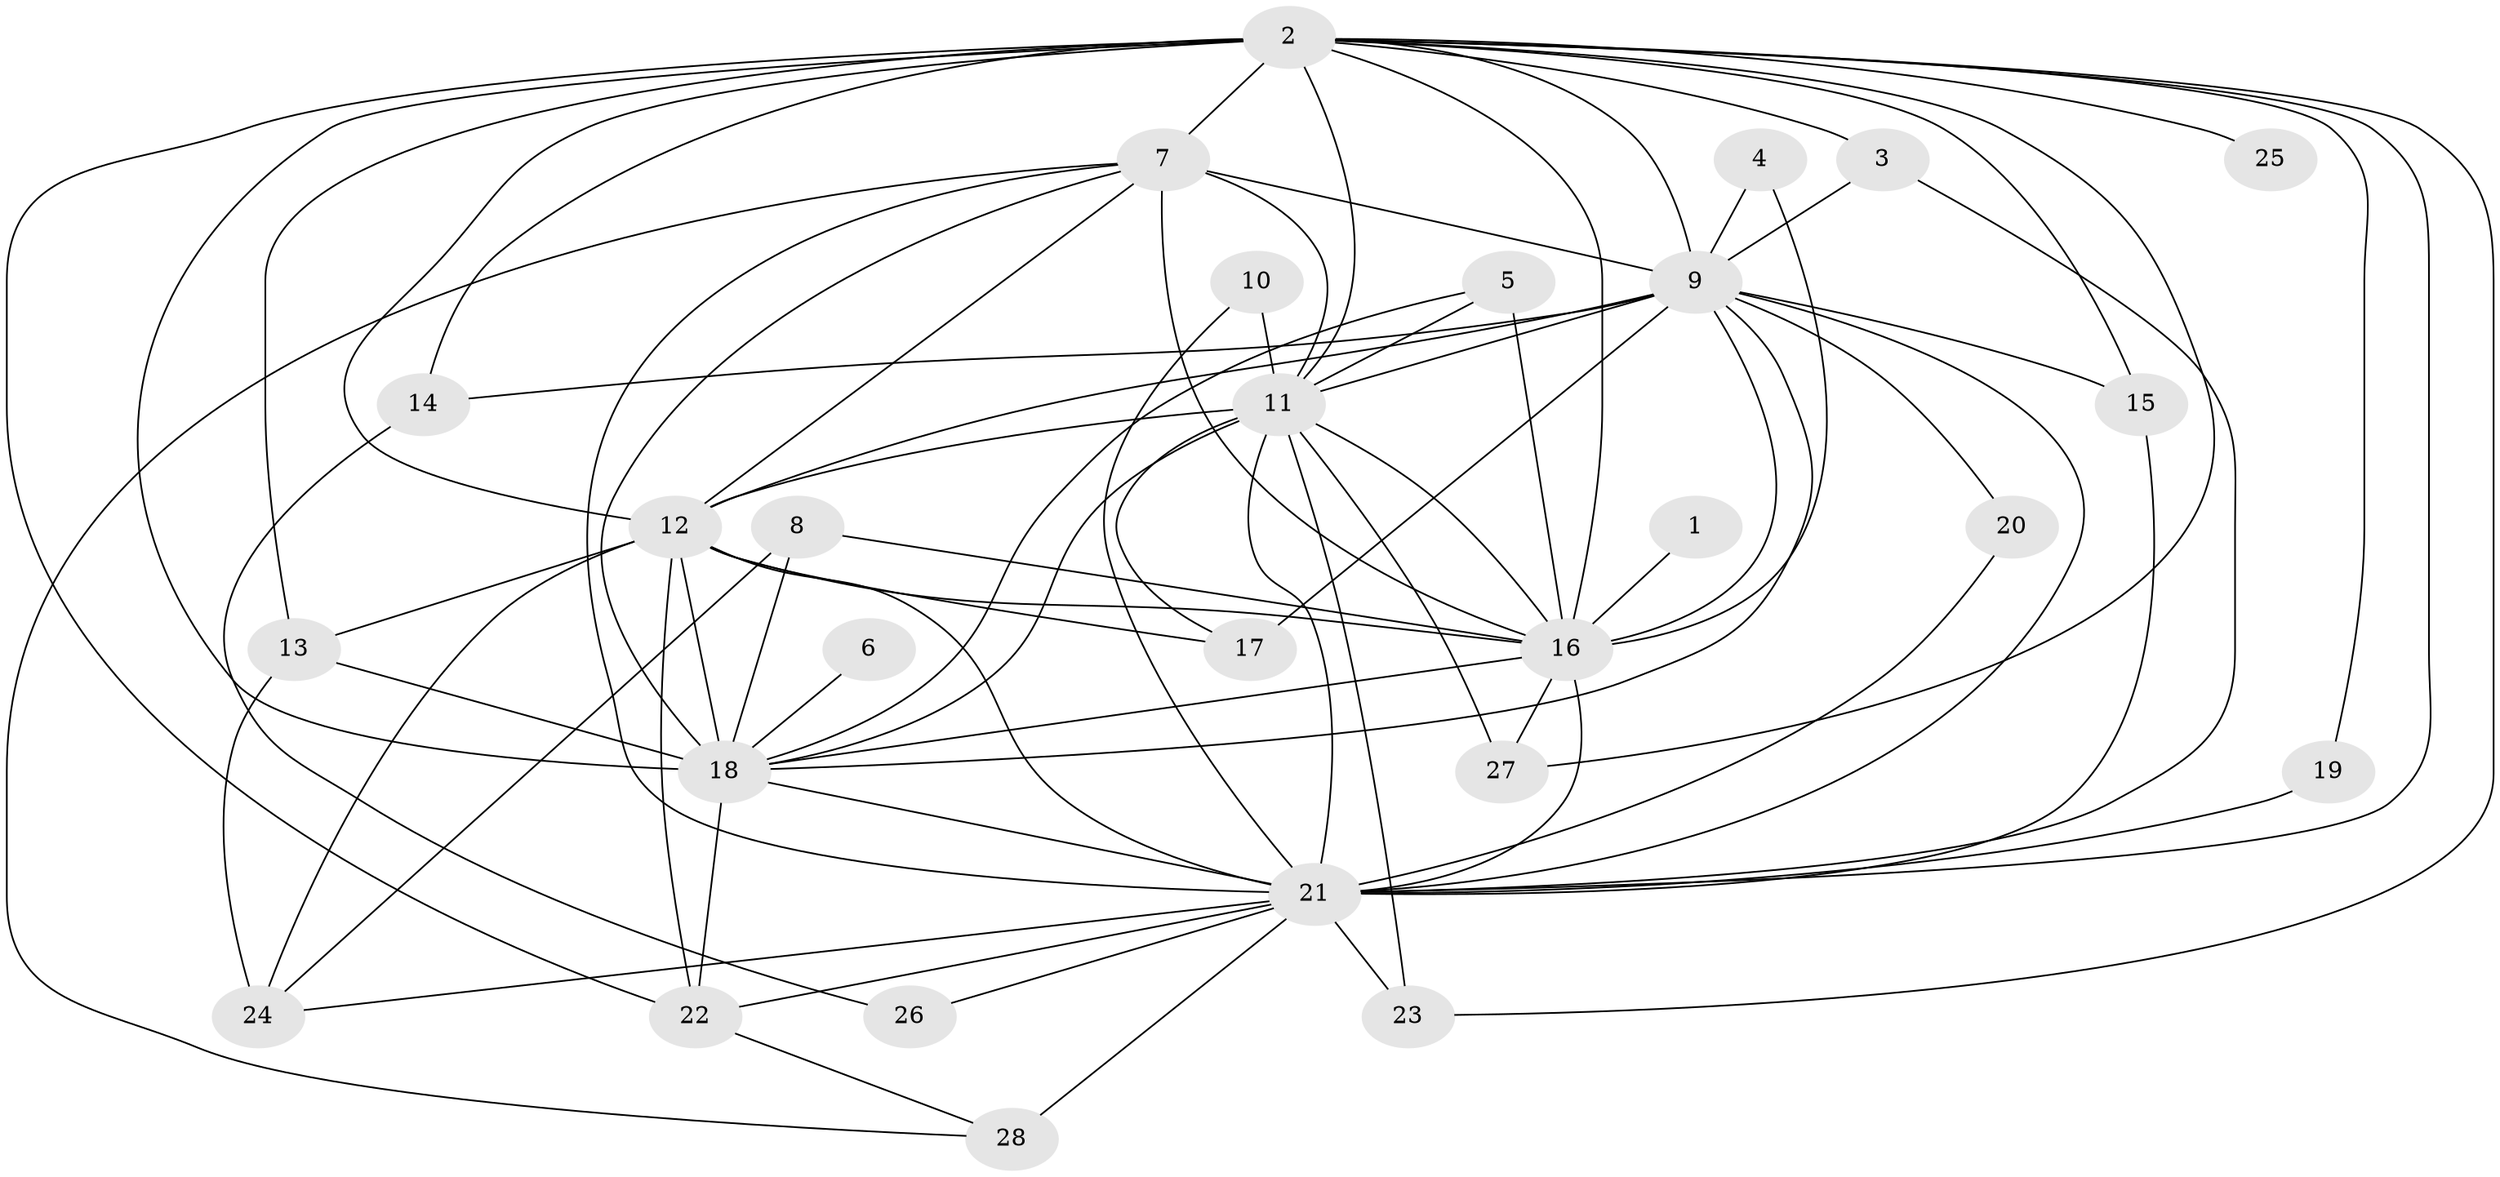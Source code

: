 // original degree distribution, {11: 0.014285714285714285, 20: 0.02857142857142857, 14: 0.014285714285714285, 17: 0.02857142857142857, 18: 0.014285714285714285, 16: 0.014285714285714285, 26: 0.014285714285714285, 21: 0.014285714285714285, 2: 0.5571428571428572, 3: 0.18571428571428572, 4: 0.1, 5: 0.014285714285714285}
// Generated by graph-tools (version 1.1) at 2025/36/03/04/25 23:36:26]
// undirected, 28 vertices, 77 edges
graph export_dot {
  node [color=gray90,style=filled];
  1;
  2;
  3;
  4;
  5;
  6;
  7;
  8;
  9;
  10;
  11;
  12;
  13;
  14;
  15;
  16;
  17;
  18;
  19;
  20;
  21;
  22;
  23;
  24;
  25;
  26;
  27;
  28;
  1 -- 16 [weight=1.0];
  2 -- 3 [weight=1.0];
  2 -- 7 [weight=5.0];
  2 -- 9 [weight=3.0];
  2 -- 11 [weight=2.0];
  2 -- 12 [weight=5.0];
  2 -- 13 [weight=1.0];
  2 -- 14 [weight=3.0];
  2 -- 15 [weight=1.0];
  2 -- 16 [weight=2.0];
  2 -- 18 [weight=2.0];
  2 -- 19 [weight=1.0];
  2 -- 21 [weight=3.0];
  2 -- 22 [weight=1.0];
  2 -- 23 [weight=1.0];
  2 -- 25 [weight=2.0];
  2 -- 27 [weight=1.0];
  3 -- 9 [weight=1.0];
  3 -- 21 [weight=1.0];
  4 -- 9 [weight=1.0];
  4 -- 16 [weight=1.0];
  5 -- 11 [weight=1.0];
  5 -- 16 [weight=1.0];
  5 -- 18 [weight=2.0];
  6 -- 18 [weight=1.0];
  7 -- 9 [weight=3.0];
  7 -- 11 [weight=2.0];
  7 -- 12 [weight=2.0];
  7 -- 16 [weight=3.0];
  7 -- 18 [weight=5.0];
  7 -- 21 [weight=3.0];
  7 -- 28 [weight=1.0];
  8 -- 16 [weight=2.0];
  8 -- 18 [weight=1.0];
  8 -- 24 [weight=1.0];
  9 -- 11 [weight=1.0];
  9 -- 12 [weight=1.0];
  9 -- 14 [weight=1.0];
  9 -- 15 [weight=1.0];
  9 -- 16 [weight=1.0];
  9 -- 17 [weight=1.0];
  9 -- 18 [weight=1.0];
  9 -- 20 [weight=1.0];
  9 -- 21 [weight=1.0];
  10 -- 11 [weight=1.0];
  10 -- 21 [weight=1.0];
  11 -- 12 [weight=2.0];
  11 -- 16 [weight=1.0];
  11 -- 17 [weight=2.0];
  11 -- 18 [weight=1.0];
  11 -- 21 [weight=2.0];
  11 -- 23 [weight=1.0];
  11 -- 27 [weight=1.0];
  12 -- 13 [weight=1.0];
  12 -- 16 [weight=2.0];
  12 -- 17 [weight=1.0];
  12 -- 18 [weight=1.0];
  12 -- 21 [weight=1.0];
  12 -- 22 [weight=1.0];
  12 -- 24 [weight=2.0];
  13 -- 18 [weight=2.0];
  13 -- 24 [weight=1.0];
  14 -- 26 [weight=1.0];
  15 -- 21 [weight=1.0];
  16 -- 18 [weight=1.0];
  16 -- 21 [weight=1.0];
  16 -- 27 [weight=1.0];
  18 -- 21 [weight=1.0];
  18 -- 22 [weight=1.0];
  19 -- 21 [weight=2.0];
  20 -- 21 [weight=1.0];
  21 -- 22 [weight=1.0];
  21 -- 23 [weight=1.0];
  21 -- 24 [weight=1.0];
  21 -- 26 [weight=1.0];
  21 -- 28 [weight=2.0];
  22 -- 28 [weight=1.0];
}
